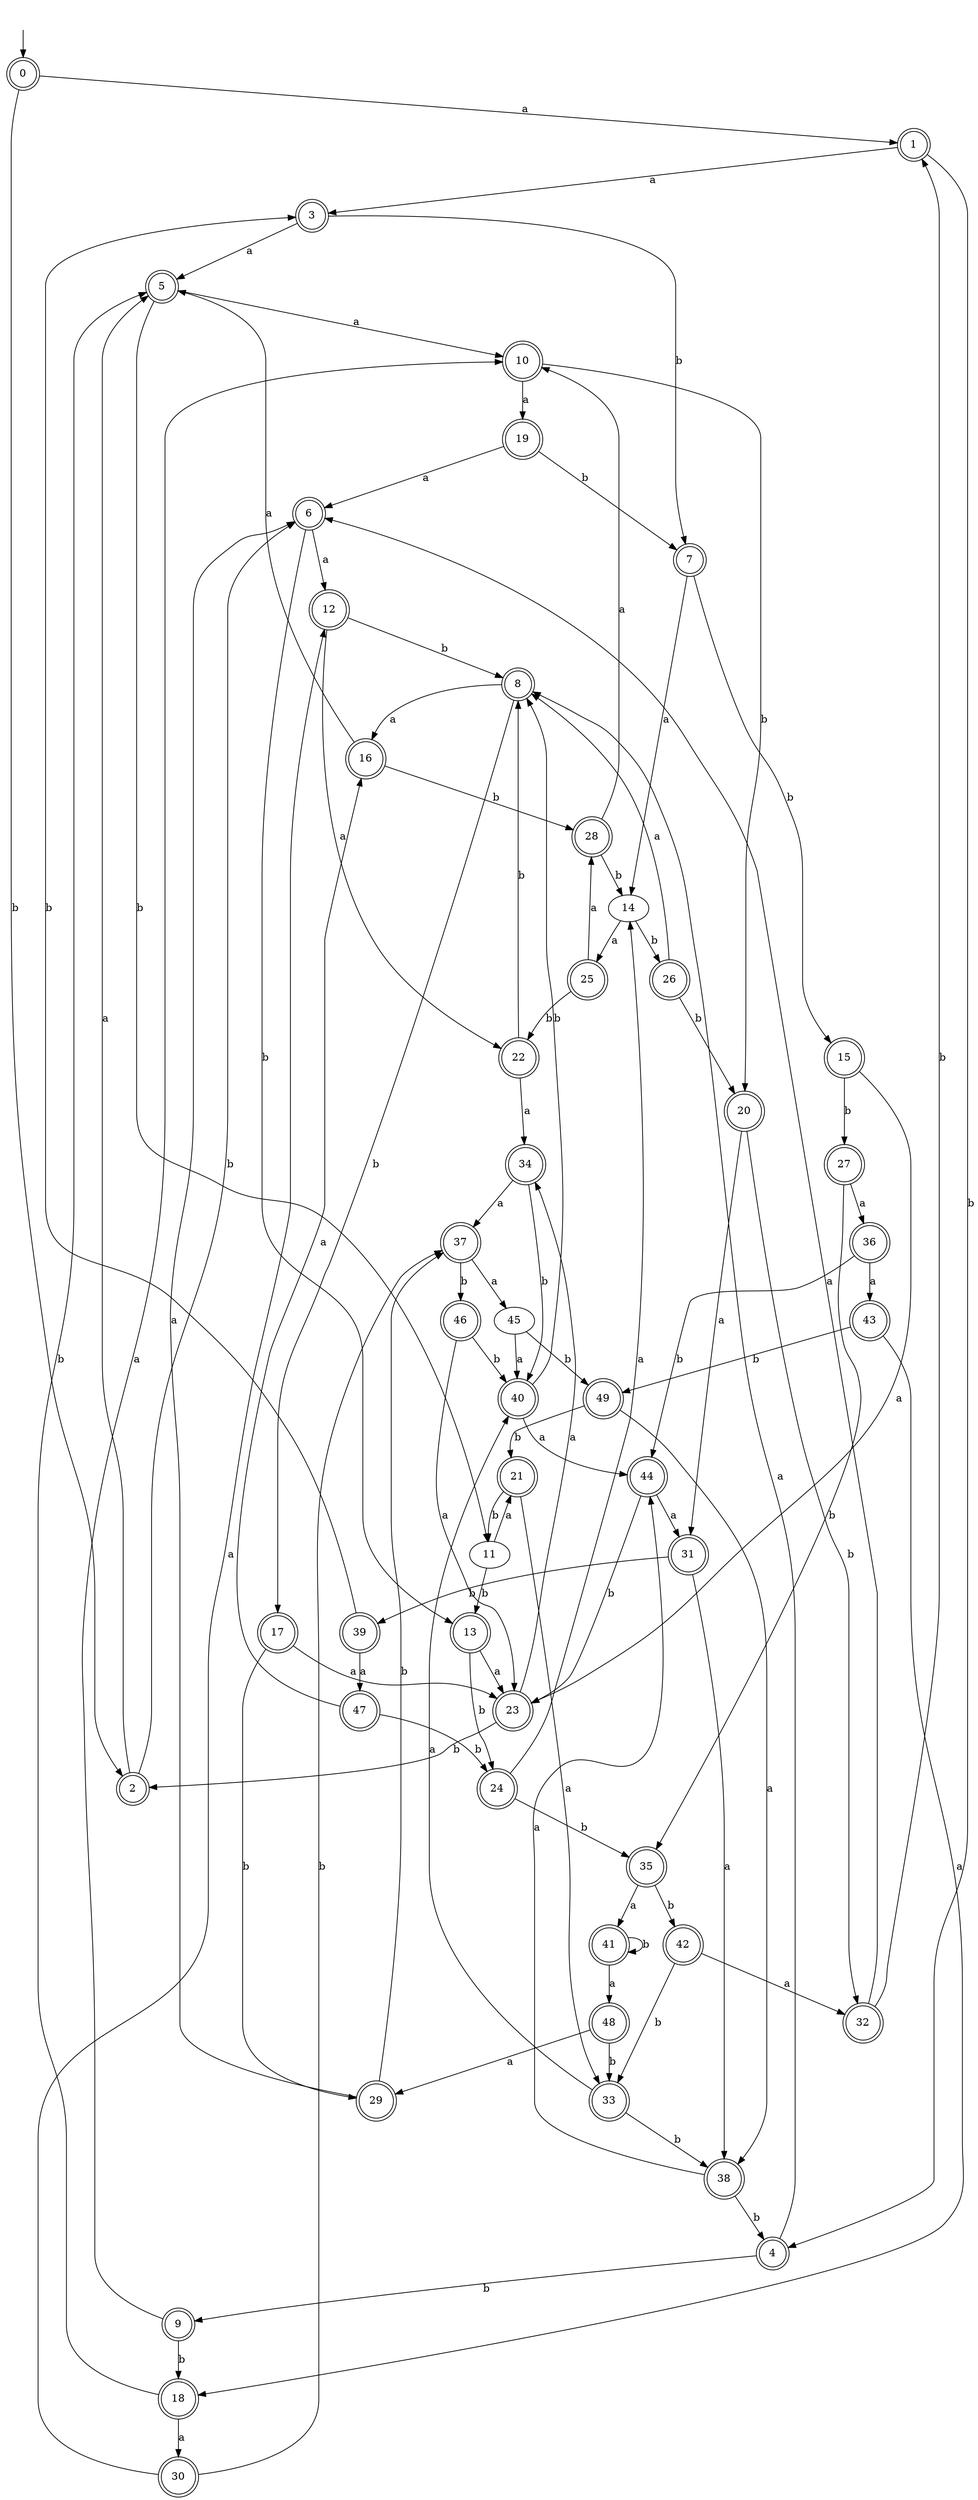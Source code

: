 digraph RandomDFA {
  __start0 [label="", shape=none];
  __start0 -> 0 [label=""];
  0 [shape=circle] [shape=doublecircle]
  0 -> 1 [label="a"]
  0 -> 2 [label="b"]
  1 [shape=doublecircle]
  1 -> 3 [label="a"]
  1 -> 4 [label="b"]
  2 [shape=doublecircle]
  2 -> 5 [label="a"]
  2 -> 6 [label="b"]
  3 [shape=doublecircle]
  3 -> 5 [label="a"]
  3 -> 7 [label="b"]
  4 [shape=doublecircle]
  4 -> 8 [label="a"]
  4 -> 9 [label="b"]
  5 [shape=doublecircle]
  5 -> 10 [label="a"]
  5 -> 11 [label="b"]
  6 [shape=doublecircle]
  6 -> 12 [label="a"]
  6 -> 13 [label="b"]
  7 [shape=doublecircle]
  7 -> 14 [label="a"]
  7 -> 15 [label="b"]
  8 [shape=doublecircle]
  8 -> 16 [label="a"]
  8 -> 17 [label="b"]
  9 [shape=doublecircle]
  9 -> 10 [label="a"]
  9 -> 18 [label="b"]
  10 [shape=doublecircle]
  10 -> 19 [label="a"]
  10 -> 20 [label="b"]
  11
  11 -> 21 [label="a"]
  11 -> 13 [label="b"]
  12 [shape=doublecircle]
  12 -> 22 [label="a"]
  12 -> 8 [label="b"]
  13 [shape=doublecircle]
  13 -> 23 [label="a"]
  13 -> 24 [label="b"]
  14
  14 -> 25 [label="a"]
  14 -> 26 [label="b"]
  15 [shape=doublecircle]
  15 -> 23 [label="a"]
  15 -> 27 [label="b"]
  16 [shape=doublecircle]
  16 -> 5 [label="a"]
  16 -> 28 [label="b"]
  17 [shape=doublecircle]
  17 -> 23 [label="a"]
  17 -> 29 [label="b"]
  18 [shape=doublecircle]
  18 -> 30 [label="a"]
  18 -> 5 [label="b"]
  19 [shape=doublecircle]
  19 -> 6 [label="a"]
  19 -> 7 [label="b"]
  20 [shape=doublecircle]
  20 -> 31 [label="a"]
  20 -> 32 [label="b"]
  21 [shape=doublecircle]
  21 -> 33 [label="a"]
  21 -> 11 [label="b"]
  22 [shape=doublecircle]
  22 -> 34 [label="a"]
  22 -> 8 [label="b"]
  23 [shape=doublecircle]
  23 -> 34 [label="a"]
  23 -> 2 [label="b"]
  24 [shape=doublecircle]
  24 -> 14 [label="a"]
  24 -> 35 [label="b"]
  25 [shape=doublecircle]
  25 -> 28 [label="a"]
  25 -> 22 [label="b"]
  26 [shape=doublecircle]
  26 -> 8 [label="a"]
  26 -> 20 [label="b"]
  27 [shape=doublecircle]
  27 -> 36 [label="a"]
  27 -> 35 [label="b"]
  28 [shape=doublecircle]
  28 -> 10 [label="a"]
  28 -> 14 [label="b"]
  29 [shape=doublecircle]
  29 -> 6 [label="a"]
  29 -> 37 [label="b"]
  30 [shape=doublecircle]
  30 -> 12 [label="a"]
  30 -> 37 [label="b"]
  31 [shape=doublecircle]
  31 -> 38 [label="a"]
  31 -> 39 [label="b"]
  32 [shape=doublecircle]
  32 -> 6 [label="a"]
  32 -> 1 [label="b"]
  33 [shape=doublecircle]
  33 -> 40 [label="a"]
  33 -> 38 [label="b"]
  34 [shape=doublecircle]
  34 -> 37 [label="a"]
  34 -> 40 [label="b"]
  35 [shape=doublecircle]
  35 -> 41 [label="a"]
  35 -> 42 [label="b"]
  36 [shape=doublecircle]
  36 -> 43 [label="a"]
  36 -> 44 [label="b"]
  37 [shape=doublecircle]
  37 -> 45 [label="a"]
  37 -> 46 [label="b"]
  38 [shape=doublecircle]
  38 -> 44 [label="a"]
  38 -> 4 [label="b"]
  39 [shape=doublecircle]
  39 -> 47 [label="a"]
  39 -> 3 [label="b"]
  40 [shape=doublecircle]
  40 -> 44 [label="a"]
  40 -> 8 [label="b"]
  41 [shape=doublecircle]
  41 -> 48 [label="a"]
  41 -> 41 [label="b"]
  42 [shape=doublecircle]
  42 -> 32 [label="a"]
  42 -> 33 [label="b"]
  43 [shape=doublecircle]
  43 -> 18 [label="a"]
  43 -> 49 [label="b"]
  44 [shape=doublecircle]
  44 -> 31 [label="a"]
  44 -> 23 [label="b"]
  45
  45 -> 40 [label="a"]
  45 -> 49 [label="b"]
  46 [shape=doublecircle]
  46 -> 23 [label="a"]
  46 -> 40 [label="b"]
  47 [shape=doublecircle]
  47 -> 16 [label="a"]
  47 -> 24 [label="b"]
  48 [shape=doublecircle]
  48 -> 29 [label="a"]
  48 -> 33 [label="b"]
  49 [shape=doublecircle]
  49 -> 38 [label="a"]
  49 -> 21 [label="b"]
}
